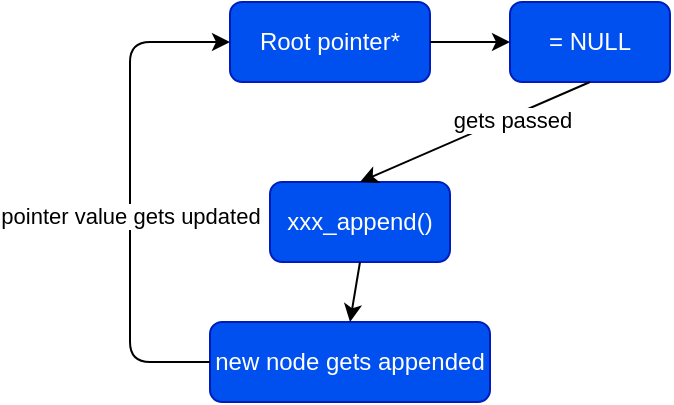 <mxfile version="14.6.1" type="github">
  <diagram id="C5RBs43oDa-KdzZeNtuy" name="Page-1">
    <mxGraphModel dx="1543" dy="400" grid="1" gridSize="10" guides="1" tooltips="1" connect="1" arrows="1" fold="1" page="1" pageScale="1" pageWidth="827" pageHeight="1169" math="0" shadow="0">
      <root>
        <mxCell id="WIyWlLk6GJQsqaUBKTNV-0" />
        <mxCell id="WIyWlLk6GJQsqaUBKTNV-1" parent="WIyWlLk6GJQsqaUBKTNV-0" />
        <mxCell id="ya_TY4b2pEU2k-XlsRQj-0" value="Root pointer*" style="rounded=1;whiteSpace=wrap;html=1;fillColor=#0050ef;strokeColor=#001DBC;fontColor=#ffffff;" vertex="1" parent="WIyWlLk6GJQsqaUBKTNV-1">
          <mxGeometry x="60" y="200" width="100" height="40" as="geometry" />
        </mxCell>
        <mxCell id="ya_TY4b2pEU2k-XlsRQj-2" value="= NULL" style="rounded=1;whiteSpace=wrap;html=1;fillColor=#0050ef;strokeColor=#001DBC;fontColor=#ffffff;" vertex="1" parent="WIyWlLk6GJQsqaUBKTNV-1">
          <mxGeometry x="200" y="200" width="80" height="40" as="geometry" />
        </mxCell>
        <mxCell id="ya_TY4b2pEU2k-XlsRQj-4" value="" style="endArrow=classic;html=1;exitX=1;exitY=0.5;exitDx=0;exitDy=0;entryX=0;entryY=0.5;entryDx=0;entryDy=0;" edge="1" parent="WIyWlLk6GJQsqaUBKTNV-1" source="ya_TY4b2pEU2k-XlsRQj-0" target="ya_TY4b2pEU2k-XlsRQj-2">
          <mxGeometry width="50" height="50" relative="1" as="geometry">
            <mxPoint x="310" y="320" as="sourcePoint" />
            <mxPoint x="360" y="270" as="targetPoint" />
          </mxGeometry>
        </mxCell>
        <mxCell id="ya_TY4b2pEU2k-XlsRQj-5" value="xxx_append()" style="rounded=1;whiteSpace=wrap;html=1;fillColor=#0050ef;strokeColor=#001DBC;fontColor=#ffffff;" vertex="1" parent="WIyWlLk6GJQsqaUBKTNV-1">
          <mxGeometry x="80" y="290" width="90" height="40" as="geometry" />
        </mxCell>
        <mxCell id="ya_TY4b2pEU2k-XlsRQj-6" value="" style="endArrow=classic;html=1;entryX=0.5;entryY=0;entryDx=0;entryDy=0;exitX=0.5;exitY=1;exitDx=0;exitDy=0;" edge="1" parent="WIyWlLk6GJQsqaUBKTNV-1" source="ya_TY4b2pEU2k-XlsRQj-2" target="ya_TY4b2pEU2k-XlsRQj-5">
          <mxGeometry width="50" height="50" relative="1" as="geometry">
            <mxPoint x="310" y="310" as="sourcePoint" />
            <mxPoint x="360" y="260" as="targetPoint" />
          </mxGeometry>
        </mxCell>
        <mxCell id="ya_TY4b2pEU2k-XlsRQj-7" value="gets passed" style="edgeLabel;html=1;align=center;verticalAlign=middle;resizable=0;points=[];" vertex="1" connectable="0" parent="ya_TY4b2pEU2k-XlsRQj-6">
          <mxGeometry x="-0.304" y="2" relative="1" as="geometry">
            <mxPoint as="offset" />
          </mxGeometry>
        </mxCell>
        <mxCell id="ya_TY4b2pEU2k-XlsRQj-8" value="new node gets appended" style="rounded=1;whiteSpace=wrap;html=1;fillColor=#0050ef;strokeColor=#001DBC;fontColor=#ffffff;" vertex="1" parent="WIyWlLk6GJQsqaUBKTNV-1">
          <mxGeometry x="50" y="360" width="140" height="40" as="geometry" />
        </mxCell>
        <mxCell id="ya_TY4b2pEU2k-XlsRQj-9" value="" style="endArrow=classic;html=1;exitX=0.5;exitY=1;exitDx=0;exitDy=0;entryX=0.5;entryY=0;entryDx=0;entryDy=0;" edge="1" parent="WIyWlLk6GJQsqaUBKTNV-1" source="ya_TY4b2pEU2k-XlsRQj-5" target="ya_TY4b2pEU2k-XlsRQj-8">
          <mxGeometry width="50" height="50" relative="1" as="geometry">
            <mxPoint x="310" y="310" as="sourcePoint" />
            <mxPoint x="360" y="260" as="targetPoint" />
          </mxGeometry>
        </mxCell>
        <mxCell id="ya_TY4b2pEU2k-XlsRQj-10" value="" style="endArrow=classic;html=1;exitX=0;exitY=0.5;exitDx=0;exitDy=0;entryX=0;entryY=0.5;entryDx=0;entryDy=0;" edge="1" parent="WIyWlLk6GJQsqaUBKTNV-1" source="ya_TY4b2pEU2k-XlsRQj-8" target="ya_TY4b2pEU2k-XlsRQj-0">
          <mxGeometry width="50" height="50" relative="1" as="geometry">
            <mxPoint x="310" y="380" as="sourcePoint" />
            <mxPoint x="360" y="330" as="targetPoint" />
            <Array as="points">
              <mxPoint x="10" y="380" />
              <mxPoint x="10" y="220" />
            </Array>
          </mxGeometry>
        </mxCell>
        <mxCell id="ya_TY4b2pEU2k-XlsRQj-11" value="pointer value gets updated" style="edgeLabel;html=1;align=center;verticalAlign=middle;resizable=0;points=[];" vertex="1" connectable="0" parent="ya_TY4b2pEU2k-XlsRQj-10">
          <mxGeometry x="-0.093" relative="1" as="geometry">
            <mxPoint as="offset" />
          </mxGeometry>
        </mxCell>
      </root>
    </mxGraphModel>
  </diagram>
</mxfile>
